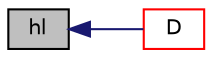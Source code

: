 digraph "hl"
{
  bgcolor="transparent";
  edge [fontname="Helvetica",fontsize="10",labelfontname="Helvetica",labelfontsize="10"];
  node [fontname="Helvetica",fontsize="10",shape=record];
  rankdir="LR";
  Node1049 [label="hl",height=0.2,width=0.4,color="black", fillcolor="grey75", style="filled", fontcolor="black"];
  Node1049 -> Node1050 [dir="back",color="midnightblue",fontsize="10",style="solid",fontname="Helvetica"];
  Node1050 [label="D",height=0.2,width=0.4,color="red",URL="$a30141.html#af7ddb503657d6210602b1705c4321e64",tooltip="Return diffusivity [m2/s]. "];
}
